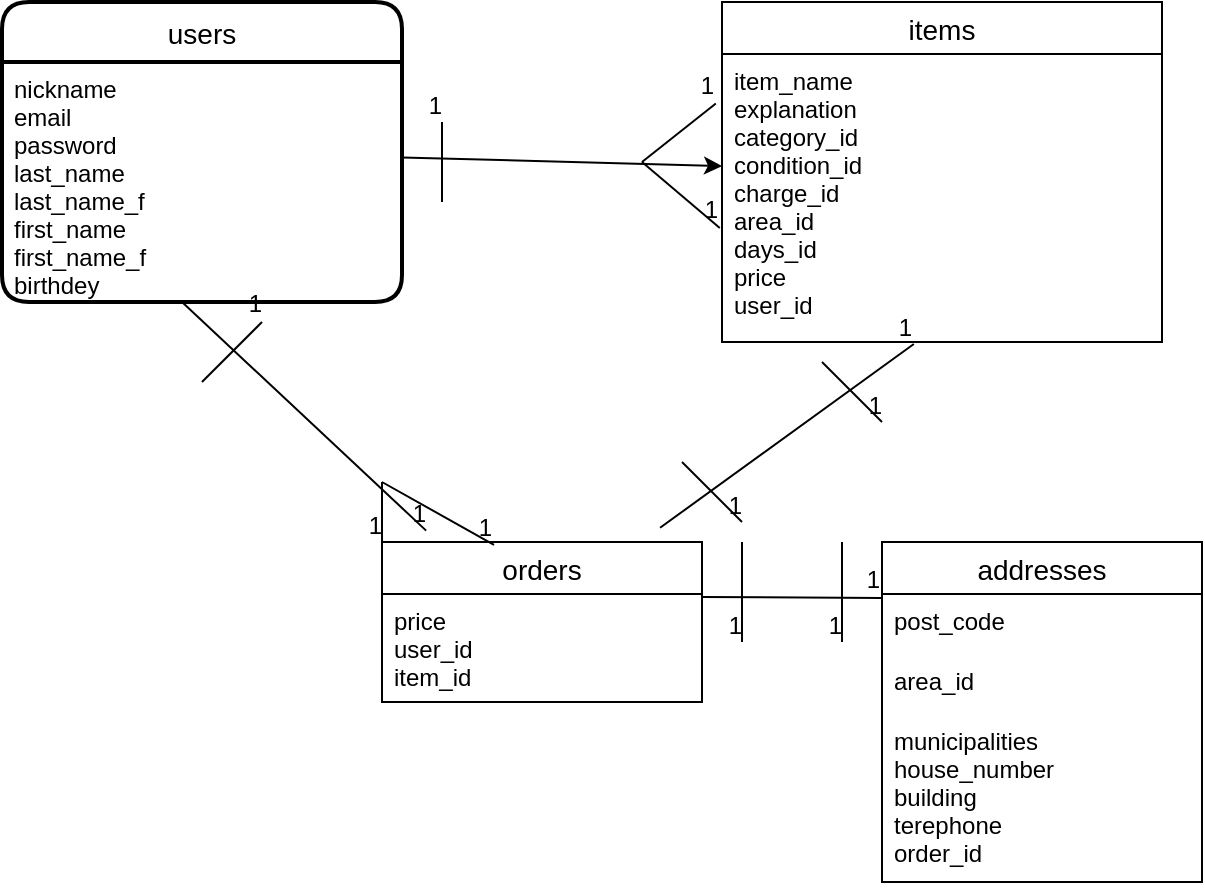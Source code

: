 <mxfile>
    <diagram id="49bUdY0EmBCZfWzdTCOo" name="ページ1">
        <mxGraphModel dx="898" dy="577" grid="1" gridSize="10" guides="1" tooltips="1" connect="1" arrows="1" fold="1" page="1" pageScale="1" pageWidth="827" pageHeight="1169" math="0" shadow="0">
            <root>
                <mxCell id="0"/>
                <mxCell id="1" parent="0"/>
                <mxCell id="22" style="edgeStyle=none;html=1;" parent="1" source="18" target="23" edge="1">
                    <mxGeometry relative="1" as="geometry">
                        <mxPoint x="400" y="190" as="targetPoint"/>
                    </mxGeometry>
                </mxCell>
                <mxCell id="18" value="users" style="swimlane;childLayout=stackLayout;horizontal=1;startSize=30;horizontalStack=0;rounded=1;fontSize=14;fontStyle=0;strokeWidth=2;resizeParent=0;resizeLast=1;shadow=0;dashed=0;align=center;" parent="1" vertex="1">
                    <mxGeometry x="40" y="110" width="200" height="150" as="geometry"/>
                </mxCell>
                <mxCell id="19" value="nickname&#10;email&#10;password&#10;last_name&#10;last_name_f&#10;first_name&#10;first_name_f&#10;birthdey" style="align=left;strokeColor=none;fillColor=none;spacingLeft=4;fontSize=12;verticalAlign=top;resizable=0;rotatable=0;part=1;" parent="18" vertex="1">
                    <mxGeometry y="30" width="200" height="120" as="geometry"/>
                </mxCell>
                <mxCell id="23" value="items" style="swimlane;fontStyle=0;childLayout=stackLayout;horizontal=1;startSize=26;horizontalStack=0;resizeParent=1;resizeParentMax=0;resizeLast=0;collapsible=1;marginBottom=0;align=center;fontSize=14;" parent="1" vertex="1">
                    <mxGeometry x="400" y="110" width="220" height="170" as="geometry"/>
                </mxCell>
                <mxCell id="26" value="item_name&#10;explanation&#10;category_id&#10;condition_id&#10;charge_id&#10;area_id&#10;days_id&#10;price&#10;user_id" style="text;strokeColor=none;fillColor=none;spacingLeft=4;spacingRight=4;overflow=hidden;rotatable=0;points=[[0,0.5],[1,0.5]];portConstraint=eastwest;fontSize=12;" parent="23" vertex="1">
                    <mxGeometry y="26" width="220" height="144" as="geometry"/>
                </mxCell>
                <mxCell id="27" value="" style="endArrow=none;html=1;rounded=0;" parent="1" edge="1">
                    <mxGeometry relative="1" as="geometry">
                        <mxPoint x="260" y="210" as="sourcePoint"/>
                        <mxPoint x="260" y="170" as="targetPoint"/>
                        <Array as="points"/>
                    </mxGeometry>
                </mxCell>
                <mxCell id="28" value="1" style="resizable=0;html=1;align=right;verticalAlign=bottom;" parent="27" connectable="0" vertex="1">
                    <mxGeometry x="1" relative="1" as="geometry"/>
                </mxCell>
                <mxCell id="29" value="" style="endArrow=none;html=1;rounded=0;entryX=-0.014;entryY=0.172;entryDx=0;entryDy=0;entryPerimeter=0;" parent="1" target="26" edge="1">
                    <mxGeometry relative="1" as="geometry">
                        <mxPoint x="360" y="190" as="sourcePoint"/>
                        <mxPoint x="360" y="160" as="targetPoint"/>
                    </mxGeometry>
                </mxCell>
                <mxCell id="30" value="1" style="resizable=0;html=1;align=right;verticalAlign=bottom;" parent="29" connectable="0" vertex="1">
                    <mxGeometry x="1" relative="1" as="geometry"/>
                </mxCell>
                <mxCell id="31" value="" style="endArrow=none;html=1;rounded=0;entryX=-0.005;entryY=0.604;entryDx=0;entryDy=0;entryPerimeter=0;" parent="1" target="26" edge="1">
                    <mxGeometry relative="1" as="geometry">
                        <mxPoint x="360" y="190" as="sourcePoint"/>
                        <mxPoint x="450" y="300" as="targetPoint"/>
                    </mxGeometry>
                </mxCell>
                <mxCell id="32" value="1" style="resizable=0;html=1;align=right;verticalAlign=bottom;" parent="31" connectable="0" vertex="1">
                    <mxGeometry x="1" relative="1" as="geometry"/>
                </mxCell>
                <mxCell id="33" value="orders" style="swimlane;fontStyle=0;childLayout=stackLayout;horizontal=1;startSize=26;horizontalStack=0;resizeParent=1;resizeParentMax=0;resizeLast=0;collapsible=1;marginBottom=0;align=center;fontSize=14;" parent="1" vertex="1">
                    <mxGeometry x="230" y="380" width="160" height="80" as="geometry"/>
                </mxCell>
                <mxCell id="36" value="price&#10;user_id&#10;item_id" style="text;strokeColor=none;fillColor=none;spacingLeft=4;spacingRight=4;overflow=hidden;rotatable=0;points=[[0,0.5],[1,0.5]];portConstraint=eastwest;fontSize=12;" parent="33" vertex="1">
                    <mxGeometry y="26" width="160" height="54" as="geometry"/>
                </mxCell>
                <mxCell id="38" value="addresses" style="swimlane;fontStyle=0;childLayout=stackLayout;horizontal=1;startSize=26;horizontalStack=0;resizeParent=1;resizeParentMax=0;resizeLast=0;collapsible=1;marginBottom=0;align=center;fontSize=14;" parent="1" vertex="1">
                    <mxGeometry x="480" y="380" width="160" height="170" as="geometry"/>
                </mxCell>
                <mxCell id="39" value="post_code" style="text;strokeColor=none;fillColor=none;spacingLeft=4;spacingRight=4;overflow=hidden;rotatable=0;points=[[0,0.5],[1,0.5]];portConstraint=eastwest;fontSize=12;" parent="38" vertex="1">
                    <mxGeometry y="26" width="160" height="30" as="geometry"/>
                </mxCell>
                <mxCell id="40" value="area_id" style="text;strokeColor=none;fillColor=none;spacingLeft=4;spacingRight=4;overflow=hidden;rotatable=0;points=[[0,0.5],[1,0.5]];portConstraint=eastwest;fontSize=12;" parent="38" vertex="1">
                    <mxGeometry y="56" width="160" height="30" as="geometry"/>
                </mxCell>
                <mxCell id="41" value="municipalities&#10;house_number&#10;building&#10;terephone&#10;order_id" style="text;strokeColor=none;fillColor=none;spacingLeft=4;spacingRight=4;overflow=hidden;rotatable=0;points=[[0,0.5],[1,0.5]];portConstraint=eastwest;fontSize=12;" parent="38" vertex="1">
                    <mxGeometry y="86" width="160" height="84" as="geometry"/>
                </mxCell>
                <mxCell id="42" value="" style="endArrow=none;html=1;rounded=0;entryX=0.436;entryY=1.007;entryDx=0;entryDy=0;entryPerimeter=0;exitX=0.869;exitY=-0.089;exitDx=0;exitDy=0;exitPerimeter=0;" parent="1" source="33" target="26" edge="1">
                    <mxGeometry relative="1" as="geometry">
                        <mxPoint x="290" y="300" as="sourcePoint"/>
                        <mxPoint x="450" y="300" as="targetPoint"/>
                    </mxGeometry>
                </mxCell>
                <mxCell id="43" value="1" style="resizable=0;html=1;align=right;verticalAlign=bottom;" parent="42" connectable="0" vertex="1">
                    <mxGeometry x="1" relative="1" as="geometry"/>
                </mxCell>
                <mxCell id="44" value="" style="endArrow=none;html=1;rounded=0;exitX=0.45;exitY=1;exitDx=0;exitDy=0;exitPerimeter=0;entryX=0.138;entryY=-0.071;entryDx=0;entryDy=0;entryPerimeter=0;" parent="1" source="19" target="33" edge="1">
                    <mxGeometry relative="1" as="geometry">
                        <mxPoint x="290" y="300" as="sourcePoint"/>
                        <mxPoint x="450" y="300" as="targetPoint"/>
                    </mxGeometry>
                </mxCell>
                <mxCell id="45" value="1" style="resizable=0;html=1;align=right;verticalAlign=bottom;" parent="44" connectable="0" vertex="1">
                    <mxGeometry x="1" relative="1" as="geometry"/>
                </mxCell>
                <mxCell id="46" value="" style="endArrow=none;html=1;rounded=0;" parent="1" edge="1">
                    <mxGeometry relative="1" as="geometry">
                        <mxPoint x="450" y="290" as="sourcePoint"/>
                        <mxPoint x="480" y="320" as="targetPoint"/>
                    </mxGeometry>
                </mxCell>
                <mxCell id="47" value="1" style="resizable=0;html=1;align=right;verticalAlign=bottom;" parent="46" connectable="0" vertex="1">
                    <mxGeometry x="1" relative="1" as="geometry"/>
                </mxCell>
                <mxCell id="48" value="" style="endArrow=none;html=1;rounded=0;" parent="1" edge="1">
                    <mxGeometry relative="1" as="geometry">
                        <mxPoint x="140" y="300" as="sourcePoint"/>
                        <mxPoint x="170" y="270" as="targetPoint"/>
                    </mxGeometry>
                </mxCell>
                <mxCell id="49" value="1" style="resizable=0;html=1;align=right;verticalAlign=bottom;" parent="48" connectable="0" vertex="1">
                    <mxGeometry x="1" relative="1" as="geometry"/>
                </mxCell>
                <mxCell id="50" value="" style="endArrow=none;html=1;rounded=0;entryX=0;entryY=0;entryDx=0;entryDy=0;" parent="1" target="33" edge="1">
                    <mxGeometry relative="1" as="geometry">
                        <mxPoint x="230" y="350" as="sourcePoint"/>
                        <mxPoint x="450" y="300" as="targetPoint"/>
                    </mxGeometry>
                </mxCell>
                <mxCell id="51" value="1" style="resizable=0;html=1;align=right;verticalAlign=bottom;" parent="50" connectable="0" vertex="1">
                    <mxGeometry x="1" relative="1" as="geometry"/>
                </mxCell>
                <mxCell id="52" value="" style="endArrow=none;html=1;rounded=0;entryX=0.35;entryY=0.018;entryDx=0;entryDy=0;entryPerimeter=0;" parent="1" target="33" edge="1">
                    <mxGeometry relative="1" as="geometry">
                        <mxPoint x="230" y="350" as="sourcePoint"/>
                        <mxPoint x="450" y="300" as="targetPoint"/>
                    </mxGeometry>
                </mxCell>
                <mxCell id="53" value="1" style="resizable=0;html=1;align=right;verticalAlign=bottom;" parent="52" connectable="0" vertex="1">
                    <mxGeometry x="1" relative="1" as="geometry"/>
                </mxCell>
                <mxCell id="54" value="" style="endArrow=none;html=1;rounded=0;" parent="1" edge="1">
                    <mxGeometry relative="1" as="geometry">
                        <mxPoint x="380" y="340" as="sourcePoint"/>
                        <mxPoint x="410" y="370" as="targetPoint"/>
                    </mxGeometry>
                </mxCell>
                <mxCell id="55" value="1" style="resizable=0;html=1;align=right;verticalAlign=bottom;" parent="54" connectable="0" vertex="1">
                    <mxGeometry x="1" relative="1" as="geometry"/>
                </mxCell>
                <mxCell id="56" value="" style="endArrow=none;html=1;rounded=0;" parent="1" edge="1">
                    <mxGeometry relative="1" as="geometry">
                        <mxPoint x="390" y="407.5" as="sourcePoint"/>
                        <mxPoint x="480" y="408" as="targetPoint"/>
                    </mxGeometry>
                </mxCell>
                <mxCell id="57" value="1" style="resizable=0;html=1;align=right;verticalAlign=bottom;" parent="56" connectable="0" vertex="1">
                    <mxGeometry x="1" relative="1" as="geometry"/>
                </mxCell>
                <mxCell id="58" value="" style="endArrow=none;html=1;rounded=0;" parent="1" edge="1">
                    <mxGeometry relative="1" as="geometry">
                        <mxPoint x="410" y="380" as="sourcePoint"/>
                        <mxPoint x="410" y="430" as="targetPoint"/>
                    </mxGeometry>
                </mxCell>
                <mxCell id="59" value="1" style="resizable=0;html=1;align=right;verticalAlign=bottom;" parent="58" connectable="0" vertex="1">
                    <mxGeometry x="1" relative="1" as="geometry"/>
                </mxCell>
                <mxCell id="60" value="" style="endArrow=none;html=1;rounded=0;" parent="1" edge="1">
                    <mxGeometry relative="1" as="geometry">
                        <mxPoint x="460" y="380" as="sourcePoint"/>
                        <mxPoint x="460" y="430" as="targetPoint"/>
                    </mxGeometry>
                </mxCell>
                <mxCell id="61" value="1" style="resizable=0;html=1;align=right;verticalAlign=bottom;" parent="60" connectable="0" vertex="1">
                    <mxGeometry x="1" relative="1" as="geometry"/>
                </mxCell>
            </root>
        </mxGraphModel>
    </diagram>
</mxfile>
